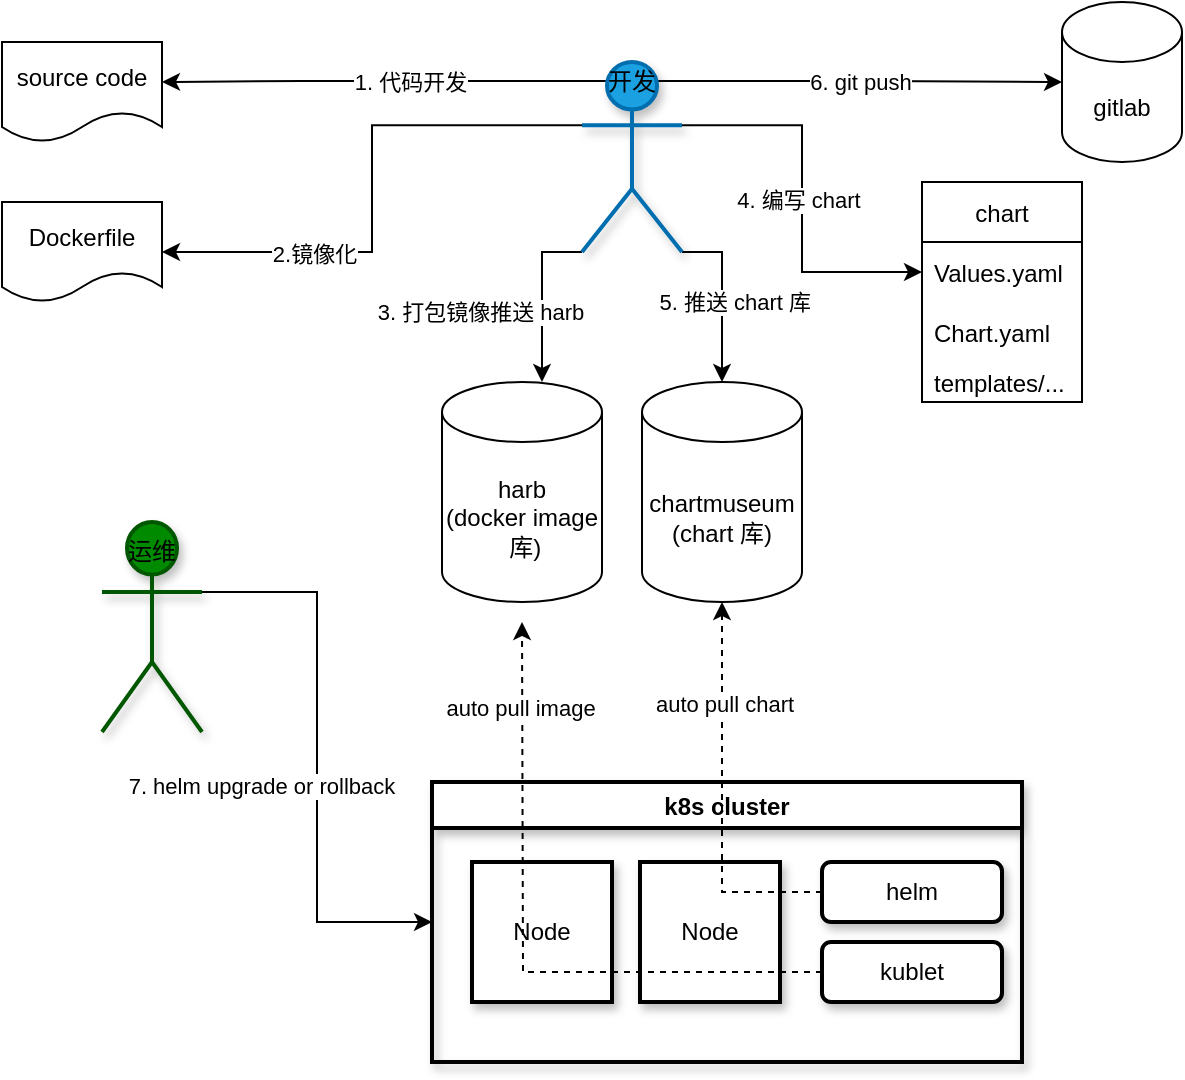 <mxfile version="16.6.2" type="github">
  <diagram id="eb_H6o_Z9aRTCy94TlLp" name="Page-1">
    <mxGraphModel dx="946" dy="621" grid="1" gridSize="10" guides="1" tooltips="1" connect="1" arrows="1" fold="1" page="1" pageScale="1" pageWidth="827" pageHeight="1169" math="0" shadow="0">
      <root>
        <mxCell id="0" />
        <mxCell id="1" parent="0" />
        <mxCell id="u9iZ2-dE1JxDBq7BXTft-2" value="gitlab" style="shape=cylinder3;whiteSpace=wrap;html=1;boundedLbl=1;backgroundOutline=1;size=15;" vertex="1" parent="1">
          <mxGeometry x="570" y="30" width="60" height="80" as="geometry" />
        </mxCell>
        <mxCell id="u9iZ2-dE1JxDBq7BXTft-3" value="chartmuseum&lt;br&gt;(chart 库)" style="shape=cylinder3;whiteSpace=wrap;html=1;boundedLbl=1;backgroundOutline=1;size=15;" vertex="1" parent="1">
          <mxGeometry x="360" y="220" width="80" height="110" as="geometry" />
        </mxCell>
        <mxCell id="u9iZ2-dE1JxDBq7BXTft-4" value="harb&lt;br&gt;(docker image&lt;br&gt;&amp;nbsp;库)" style="shape=cylinder3;whiteSpace=wrap;html=1;boundedLbl=1;backgroundOutline=1;size=15;" vertex="1" parent="1">
          <mxGeometry x="260" y="220" width="80" height="110" as="geometry" />
        </mxCell>
        <mxCell id="u9iZ2-dE1JxDBq7BXTft-8" value="chart" style="swimlane;fontStyle=0;childLayout=stackLayout;horizontal=1;startSize=30;horizontalStack=0;resizeParent=1;resizeParentMax=0;resizeLast=0;collapsible=1;marginBottom=0;" vertex="1" parent="1">
          <mxGeometry x="500" y="120" width="80" height="110" as="geometry" />
        </mxCell>
        <mxCell id="u9iZ2-dE1JxDBq7BXTft-9" value="Values.yaml" style="text;strokeColor=none;fillColor=none;align=left;verticalAlign=middle;spacingLeft=4;spacingRight=4;overflow=hidden;points=[[0,0.5],[1,0.5]];portConstraint=eastwest;rotatable=0;" vertex="1" parent="u9iZ2-dE1JxDBq7BXTft-8">
          <mxGeometry y="30" width="80" height="30" as="geometry" />
        </mxCell>
        <mxCell id="u9iZ2-dE1JxDBq7BXTft-10" value="Chart.yaml" style="text;strokeColor=none;fillColor=none;align=left;verticalAlign=middle;spacingLeft=4;spacingRight=4;overflow=hidden;points=[[0,0.5],[1,0.5]];portConstraint=eastwest;rotatable=0;" vertex="1" parent="u9iZ2-dE1JxDBq7BXTft-8">
          <mxGeometry y="60" width="80" height="30" as="geometry" />
        </mxCell>
        <mxCell id="u9iZ2-dE1JxDBq7BXTft-11" value="templates/..." style="text;strokeColor=none;fillColor=none;align=left;verticalAlign=middle;spacingLeft=4;spacingRight=4;overflow=hidden;points=[[0,0.5],[1,0.5]];portConstraint=eastwest;rotatable=0;" vertex="1" parent="u9iZ2-dE1JxDBq7BXTft-8">
          <mxGeometry y="90" width="80" height="20" as="geometry" />
        </mxCell>
        <mxCell id="u9iZ2-dE1JxDBq7BXTft-12" value="source code" style="shape=document;whiteSpace=wrap;html=1;boundedLbl=1;" vertex="1" parent="1">
          <mxGeometry x="40" y="50" width="80" height="50" as="geometry" />
        </mxCell>
        <mxCell id="u9iZ2-dE1JxDBq7BXTft-16" value="1. 代码开发" style="edgeStyle=orthogonalEdgeStyle;rounded=0;orthogonalLoop=1;jettySize=auto;html=1;exitX=0.75;exitY=0.1;exitDx=0;exitDy=0;exitPerimeter=0;" edge="1" parent="1" source="u9iZ2-dE1JxDBq7BXTft-13">
          <mxGeometry relative="1" as="geometry">
            <mxPoint x="120" y="70" as="targetPoint" />
            <Array as="points">
              <mxPoint x="190" y="70" />
              <mxPoint x="190" y="70" />
            </Array>
          </mxGeometry>
        </mxCell>
        <mxCell id="u9iZ2-dE1JxDBq7BXTft-17" value="6. git push" style="edgeStyle=orthogonalEdgeStyle;rounded=0;orthogonalLoop=1;jettySize=auto;html=1;exitX=0.75;exitY=0.1;exitDx=0;exitDy=0;exitPerimeter=0;" edge="1" parent="1" source="u9iZ2-dE1JxDBq7BXTft-13" target="u9iZ2-dE1JxDBq7BXTft-2">
          <mxGeometry relative="1" as="geometry" />
        </mxCell>
        <mxCell id="u9iZ2-dE1JxDBq7BXTft-34" style="edgeStyle=orthogonalEdgeStyle;rounded=0;orthogonalLoop=1;jettySize=auto;html=1;exitX=0;exitY=0.333;exitDx=0;exitDy=0;exitPerimeter=0;entryX=1;entryY=0.5;entryDx=0;entryDy=0;" edge="1" parent="1" source="u9iZ2-dE1JxDBq7BXTft-13" target="u9iZ2-dE1JxDBq7BXTft-27">
          <mxGeometry relative="1" as="geometry" />
        </mxCell>
        <mxCell id="u9iZ2-dE1JxDBq7BXTft-35" value="2.镜像化" style="edgeLabel;html=1;align=center;verticalAlign=middle;resizable=0;points=[];" vertex="1" connectable="0" parent="u9iZ2-dE1JxDBq7BXTft-34">
          <mxGeometry x="0.444" y="1" relative="1" as="geometry">
            <mxPoint as="offset" />
          </mxGeometry>
        </mxCell>
        <mxCell id="u9iZ2-dE1JxDBq7BXTft-44" style="edgeStyle=orthogonalEdgeStyle;rounded=0;orthogonalLoop=1;jettySize=auto;html=1;exitX=1;exitY=0.333;exitDx=0;exitDy=0;exitPerimeter=0;entryX=0;entryY=0.5;entryDx=0;entryDy=0;" edge="1" parent="1" source="u9iZ2-dE1JxDBq7BXTft-13" target="u9iZ2-dE1JxDBq7BXTft-9">
          <mxGeometry relative="1" as="geometry" />
        </mxCell>
        <mxCell id="u9iZ2-dE1JxDBq7BXTft-46" value="&lt;span style=&quot;font-family: &amp;#34;helvetica&amp;#34;&quot;&gt;4. 编写 chart&lt;/span&gt;" style="edgeLabel;html=1;align=center;verticalAlign=middle;resizable=0;points=[];" vertex="1" connectable="0" parent="u9iZ2-dE1JxDBq7BXTft-44">
          <mxGeometry x="0.008" y="-2" relative="1" as="geometry">
            <mxPoint as="offset" />
          </mxGeometry>
        </mxCell>
        <mxCell id="u9iZ2-dE1JxDBq7BXTft-47" style="edgeStyle=orthogonalEdgeStyle;rounded=0;orthogonalLoop=1;jettySize=auto;html=1;exitX=0;exitY=1;exitDx=0;exitDy=0;exitPerimeter=0;entryX=0.625;entryY=0;entryDx=0;entryDy=0;entryPerimeter=0;" edge="1" parent="1" source="u9iZ2-dE1JxDBq7BXTft-13" target="u9iZ2-dE1JxDBq7BXTft-4">
          <mxGeometry relative="1" as="geometry">
            <Array as="points">
              <mxPoint x="310" y="155" />
            </Array>
          </mxGeometry>
        </mxCell>
        <mxCell id="u9iZ2-dE1JxDBq7BXTft-48" value="&lt;span style=&quot;font-family: &amp;#34;helvetica&amp;#34;&quot;&gt;3. 打包镜像推送 harb&lt;/span&gt;" style="edgeLabel;html=1;align=center;verticalAlign=middle;resizable=0;points=[];" vertex="1" connectable="0" parent="u9iZ2-dE1JxDBq7BXTft-47">
          <mxGeometry x="0.165" y="2" relative="1" as="geometry">
            <mxPoint x="-33" as="offset" />
          </mxGeometry>
        </mxCell>
        <mxCell id="u9iZ2-dE1JxDBq7BXTft-49" style="edgeStyle=orthogonalEdgeStyle;rounded=0;orthogonalLoop=1;jettySize=auto;html=1;exitX=1;exitY=1;exitDx=0;exitDy=0;exitPerimeter=0;" edge="1" parent="1" source="u9iZ2-dE1JxDBq7BXTft-13" target="u9iZ2-dE1JxDBq7BXTft-3">
          <mxGeometry relative="1" as="geometry">
            <Array as="points">
              <mxPoint x="400" y="155" />
            </Array>
          </mxGeometry>
        </mxCell>
        <mxCell id="u9iZ2-dE1JxDBq7BXTft-50" value="&lt;span style=&quot;font-family: &amp;#34;helvetica&amp;#34;&quot;&gt;&amp;nbsp; &amp;nbsp; 5. 推送 chart 库&lt;/span&gt;" style="edgeLabel;html=1;align=center;verticalAlign=middle;resizable=0;points=[];" vertex="1" connectable="0" parent="u9iZ2-dE1JxDBq7BXTft-49">
          <mxGeometry x="-0.024" y="1" relative="1" as="geometry">
            <mxPoint x="-1" y="3" as="offset" />
          </mxGeometry>
        </mxCell>
        <mxCell id="u9iZ2-dE1JxDBq7BXTft-13" value="Actor" style="shape=umlActor;verticalLabelPosition=bottom;verticalAlign=top;html=1;outlineConnect=0;fillColor=#1ba1e2;strokeColor=#006EAF;fontColor=#ffffff;strokeWidth=2;perimeterSpacing=0;sketch=0;shadow=1;" vertex="1" parent="1">
          <mxGeometry x="330" y="60" width="50" height="95" as="geometry" />
        </mxCell>
        <mxCell id="u9iZ2-dE1JxDBq7BXTft-27" value="Dockerfile" style="shape=document;whiteSpace=wrap;html=1;boundedLbl=1;" vertex="1" parent="1">
          <mxGeometry x="40" y="130" width="80" height="50" as="geometry" />
        </mxCell>
        <mxCell id="u9iZ2-dE1JxDBq7BXTft-51" value="开发" style="text;html=1;strokeColor=none;fillColor=none;align=center;verticalAlign=middle;whiteSpace=wrap;rounded=0;shadow=1;sketch=0;" vertex="1" parent="1">
          <mxGeometry x="325" y="55" width="60" height="30" as="geometry" />
        </mxCell>
        <mxCell id="u9iZ2-dE1JxDBq7BXTft-52" value="k8s cluster" style="swimlane;shadow=1;sketch=0;strokeWidth=2;" vertex="1" parent="1">
          <mxGeometry x="255" y="420" width="295" height="140" as="geometry" />
        </mxCell>
        <mxCell id="u9iZ2-dE1JxDBq7BXTft-56" value="Node" style="whiteSpace=wrap;html=1;aspect=fixed;shadow=1;sketch=0;strokeWidth=2;" vertex="1" parent="u9iZ2-dE1JxDBq7BXTft-52">
          <mxGeometry x="20" y="40" width="70" height="70" as="geometry" />
        </mxCell>
        <mxCell id="u9iZ2-dE1JxDBq7BXTft-57" value="Node" style="whiteSpace=wrap;html=1;aspect=fixed;shadow=1;sketch=0;strokeWidth=2;" vertex="1" parent="u9iZ2-dE1JxDBq7BXTft-52">
          <mxGeometry x="104" y="40" width="70" height="70" as="geometry" />
        </mxCell>
        <mxCell id="u9iZ2-dE1JxDBq7BXTft-61" value="helm" style="rounded=1;whiteSpace=wrap;html=1;shadow=1;sketch=0;strokeWidth=2;" vertex="1" parent="u9iZ2-dE1JxDBq7BXTft-52">
          <mxGeometry x="195" y="40" width="90" height="30" as="geometry" />
        </mxCell>
        <mxCell id="u9iZ2-dE1JxDBq7BXTft-62" value="kublet" style="rounded=1;whiteSpace=wrap;html=1;shadow=1;sketch=0;strokeWidth=2;" vertex="1" parent="u9iZ2-dE1JxDBq7BXTft-52">
          <mxGeometry x="195" y="80" width="90" height="30" as="geometry" />
        </mxCell>
        <mxCell id="u9iZ2-dE1JxDBq7BXTft-59" style="edgeStyle=orthogonalEdgeStyle;rounded=0;orthogonalLoop=1;jettySize=auto;html=1;exitX=1;exitY=0.333;exitDx=0;exitDy=0;exitPerimeter=0;entryX=0;entryY=0.5;entryDx=0;entryDy=0;" edge="1" parent="1" source="u9iZ2-dE1JxDBq7BXTft-54" target="u9iZ2-dE1JxDBq7BXTft-52">
          <mxGeometry relative="1" as="geometry" />
        </mxCell>
        <mxCell id="u9iZ2-dE1JxDBq7BXTft-60" value="7. helm upgrade or rollback&amp;nbsp;" style="edgeLabel;html=1;align=center;verticalAlign=middle;resizable=0;points=[];" vertex="1" connectable="0" parent="u9iZ2-dE1JxDBq7BXTft-59">
          <mxGeometry x="0.086" y="-1" relative="1" as="geometry">
            <mxPoint x="-26" y="2" as="offset" />
          </mxGeometry>
        </mxCell>
        <mxCell id="u9iZ2-dE1JxDBq7BXTft-54" value="Actor" style="shape=umlActor;verticalLabelPosition=bottom;verticalAlign=top;html=1;outlineConnect=0;fillColor=#008a00;strokeColor=#005700;fontColor=#ffffff;strokeWidth=2;perimeterSpacing=0;sketch=0;shadow=1;" vertex="1" parent="1">
          <mxGeometry x="90" y="290" width="50" height="105" as="geometry" />
        </mxCell>
        <mxCell id="u9iZ2-dE1JxDBq7BXTft-65" style="edgeStyle=orthogonalEdgeStyle;rounded=0;orthogonalLoop=1;jettySize=auto;html=1;exitX=0;exitY=0.5;exitDx=0;exitDy=0;dashed=1;" edge="1" parent="1" source="u9iZ2-dE1JxDBq7BXTft-62">
          <mxGeometry relative="1" as="geometry">
            <mxPoint x="300" y="340" as="targetPoint" />
          </mxGeometry>
        </mxCell>
        <mxCell id="u9iZ2-dE1JxDBq7BXTft-66" value="auto pull image" style="edgeLabel;html=1;align=center;verticalAlign=middle;resizable=0;points=[];" vertex="1" connectable="0" parent="u9iZ2-dE1JxDBq7BXTft-65">
          <mxGeometry x="0.735" y="1" relative="1" as="geometry">
            <mxPoint as="offset" />
          </mxGeometry>
        </mxCell>
        <mxCell id="u9iZ2-dE1JxDBq7BXTft-67" style="edgeStyle=orthogonalEdgeStyle;rounded=0;orthogonalLoop=1;jettySize=auto;html=1;exitX=0;exitY=0.5;exitDx=0;exitDy=0;entryX=0.5;entryY=1;entryDx=0;entryDy=0;entryPerimeter=0;dashed=1;" edge="1" parent="1" source="u9iZ2-dE1JxDBq7BXTft-61" target="u9iZ2-dE1JxDBq7BXTft-3">
          <mxGeometry relative="1" as="geometry" />
        </mxCell>
        <mxCell id="u9iZ2-dE1JxDBq7BXTft-68" value="auto pull chart" style="edgeLabel;html=1;align=center;verticalAlign=middle;resizable=0;points=[];" vertex="1" connectable="0" parent="u9iZ2-dE1JxDBq7BXTft-67">
          <mxGeometry x="0.477" y="-1" relative="1" as="geometry">
            <mxPoint as="offset" />
          </mxGeometry>
        </mxCell>
        <mxCell id="u9iZ2-dE1JxDBq7BXTft-71" value="运维" style="text;html=1;strokeColor=none;fillColor=none;align=center;verticalAlign=middle;whiteSpace=wrap;rounded=0;shadow=1;sketch=0;" vertex="1" parent="1">
          <mxGeometry x="85" y="290" width="60" height="30" as="geometry" />
        </mxCell>
      </root>
    </mxGraphModel>
  </diagram>
</mxfile>
